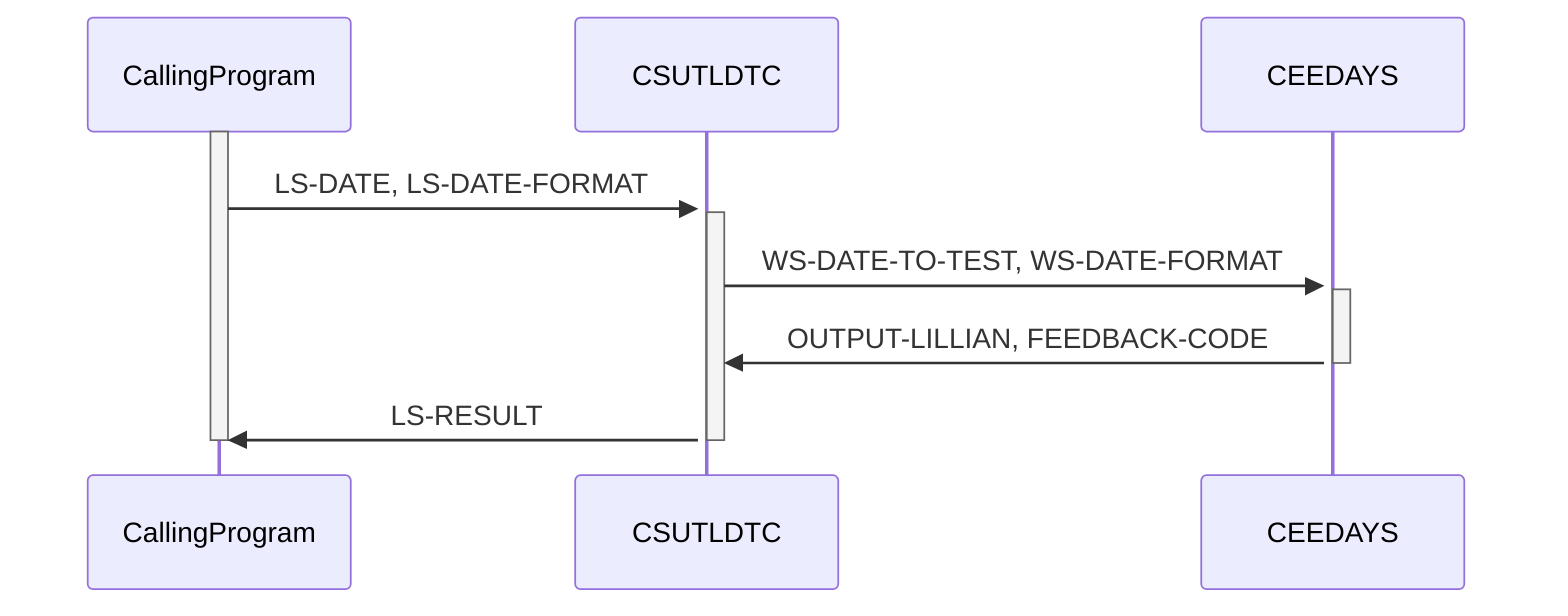 sequenceDiagram
    participant CallingProgram
    participant CSUTLDTC
    participant CEEDAYS
    
    activate CallingProgram
    CallingProgram->>+CSUTLDTC: LS-DATE, LS-DATE-FORMAT
    activate CSUTLDTC
    CSUTLDTC->>+CEEDAYS: WS-DATE-TO-TEST, WS-DATE-FORMAT
    activate CEEDAYS
    CEEDAYS->>CSUTLDTC: OUTPUT-LILLIAN, FEEDBACK-CODE
    deactivate CEEDAYS
    CSUTLDTC->>CallingProgram: LS-RESULT
    deactivate CSUTLDTC
    deactivate CallingProgram